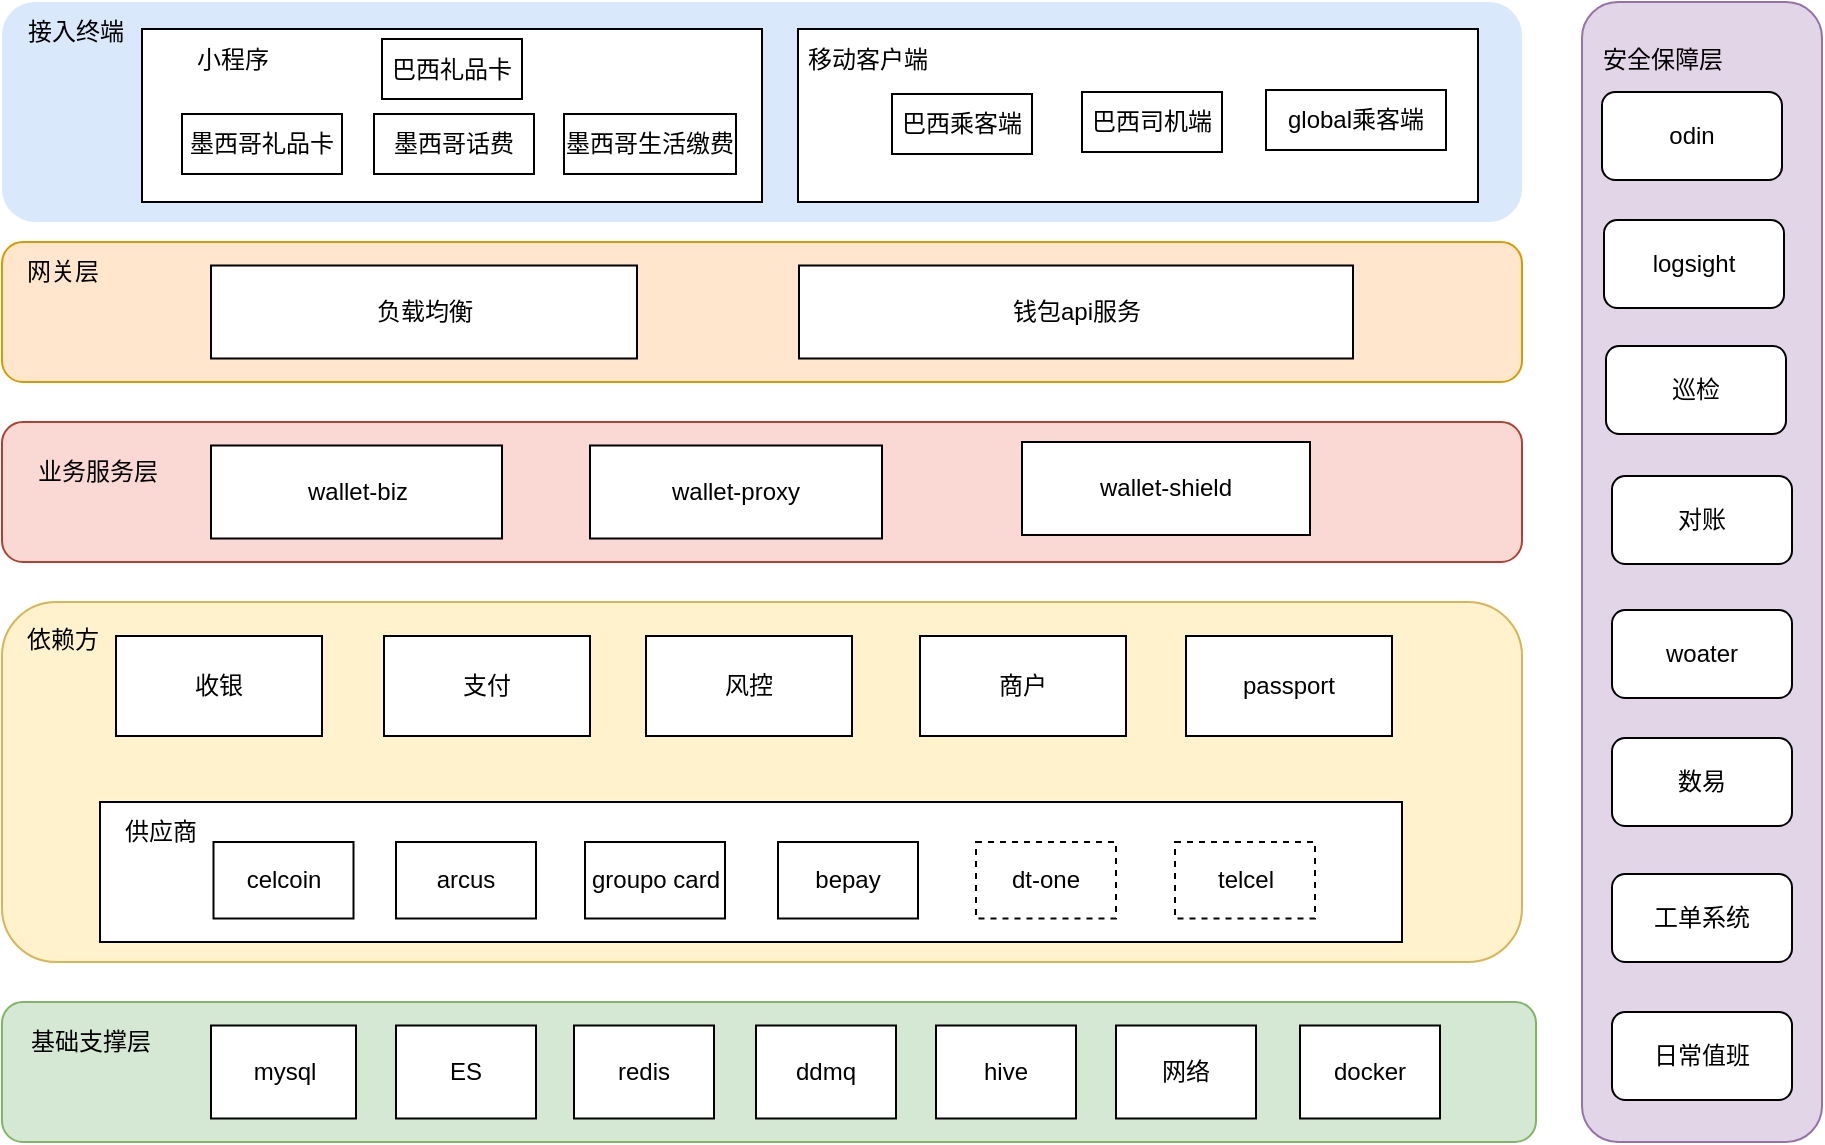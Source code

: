 <mxfile version="21.1.7" type="github">
  <diagram name="第 1 页" id="PDtI5TwQijoS2rOWNoLW">
    <mxGraphModel dx="2133" dy="836" grid="1" gridSize="10" guides="1" tooltips="1" connect="1" arrows="1" fold="1" page="1" pageScale="1" pageWidth="827" pageHeight="1169" math="0" shadow="0">
      <root>
        <mxCell id="0" />
        <mxCell id="1" parent="0" />
        <mxCell id="_h85zgaVH8Z0qXRfAyIR-1" value="" style="rounded=1;whiteSpace=wrap;html=1;fillColor=#dae8fc;strokeColor=none;" vertex="1" parent="1">
          <mxGeometry x="-800" y="100" width="760" height="110" as="geometry" />
        </mxCell>
        <mxCell id="_h85zgaVH8Z0qXRfAyIR-10" value="" style="rounded=0;whiteSpace=wrap;html=1;" vertex="1" parent="1">
          <mxGeometry x="-730" y="113.5" width="310" height="86.5" as="geometry" />
        </mxCell>
        <mxCell id="_h85zgaVH8Z0qXRfAyIR-11" value="" style="rounded=0;whiteSpace=wrap;html=1;" vertex="1" parent="1">
          <mxGeometry x="-402" y="113.5" width="340" height="86.5" as="geometry" />
        </mxCell>
        <mxCell id="_h85zgaVH8Z0qXRfAyIR-12" value="移动客户端" style="text;html=1;strokeColor=none;fillColor=none;align=center;verticalAlign=middle;whiteSpace=wrap;rounded=0;" vertex="1" parent="1">
          <mxGeometry x="-412" y="113.5" width="90" height="30" as="geometry" />
        </mxCell>
        <mxCell id="_h85zgaVH8Z0qXRfAyIR-13" value="巴西乘客端" style="rounded=0;whiteSpace=wrap;html=1;" vertex="1" parent="1">
          <mxGeometry x="-355" y="146" width="70" height="30" as="geometry" />
        </mxCell>
        <mxCell id="_h85zgaVH8Z0qXRfAyIR-14" value="巴西司机端" style="rounded=0;whiteSpace=wrap;html=1;" vertex="1" parent="1">
          <mxGeometry x="-260" y="145" width="70" height="30" as="geometry" />
        </mxCell>
        <mxCell id="_h85zgaVH8Z0qXRfAyIR-15" value="global乘客端" style="rounded=0;whiteSpace=wrap;html=1;" vertex="1" parent="1">
          <mxGeometry x="-168" y="144" width="90" height="30" as="geometry" />
        </mxCell>
        <mxCell id="_h85zgaVH8Z0qXRfAyIR-16" value="小程序" style="text;html=1;align=center;verticalAlign=middle;resizable=0;points=[];autosize=1;strokeColor=none;fillColor=none;" vertex="1" parent="1">
          <mxGeometry x="-715" y="113.5" width="60" height="30" as="geometry" />
        </mxCell>
        <mxCell id="_h85zgaVH8Z0qXRfAyIR-17" value="巴西礼品卡" style="rounded=0;whiteSpace=wrap;html=1;" vertex="1" parent="1">
          <mxGeometry x="-610" y="118.5" width="70" height="30" as="geometry" />
        </mxCell>
        <mxCell id="_h85zgaVH8Z0qXRfAyIR-18" value="墨西哥礼品卡" style="rounded=0;whiteSpace=wrap;html=1;" vertex="1" parent="1">
          <mxGeometry x="-710" y="156" width="80" height="30" as="geometry" />
        </mxCell>
        <mxCell id="_h85zgaVH8Z0qXRfAyIR-19" value="墨西哥话费" style="rounded=0;whiteSpace=wrap;html=1;" vertex="1" parent="1">
          <mxGeometry x="-614" y="156" width="80" height="30" as="geometry" />
        </mxCell>
        <mxCell id="_h85zgaVH8Z0qXRfAyIR-20" value="墨西哥生活缴费" style="rounded=0;whiteSpace=wrap;html=1;" vertex="1" parent="1">
          <mxGeometry x="-519" y="156" width="86" height="30" as="geometry" />
        </mxCell>
        <mxCell id="_h85zgaVH8Z0qXRfAyIR-23" value="" style="rounded=1;whiteSpace=wrap;html=1;fillColor=#ffe6cc;strokeColor=#d79b00;" vertex="1" parent="1">
          <mxGeometry x="-800" y="220" width="760" height="70" as="geometry" />
        </mxCell>
        <mxCell id="_h85zgaVH8Z0qXRfAyIR-28" value="负载均衡" style="rounded=0;whiteSpace=wrap;html=1;" vertex="1" parent="1">
          <mxGeometry x="-695.5" y="231.75" width="213" height="46.5" as="geometry" />
        </mxCell>
        <mxCell id="_h85zgaVH8Z0qXRfAyIR-29" value="钱包api服务" style="rounded=0;whiteSpace=wrap;html=1;" vertex="1" parent="1">
          <mxGeometry x="-401.5" y="231.75" width="277" height="46.5" as="geometry" />
        </mxCell>
        <mxCell id="_h85zgaVH8Z0qXRfAyIR-40" value="接入终端" style="text;html=1;strokeColor=none;fillColor=none;align=center;verticalAlign=middle;whiteSpace=wrap;rounded=0;" vertex="1" parent="1">
          <mxGeometry x="-793" y="100" width="60" height="30" as="geometry" />
        </mxCell>
        <mxCell id="_h85zgaVH8Z0qXRfAyIR-41" value="网关层" style="text;html=1;align=center;verticalAlign=middle;resizable=0;points=[];autosize=1;strokeColor=none;fillColor=none;" vertex="1" parent="1">
          <mxGeometry x="-800" y="220" width="60" height="30" as="geometry" />
        </mxCell>
        <mxCell id="_h85zgaVH8Z0qXRfAyIR-42" value="" style="rounded=1;whiteSpace=wrap;html=1;fillColor=#fad9d5;strokeColor=#ae4132;" vertex="1" parent="1">
          <mxGeometry x="-800" y="310" width="760" height="70" as="geometry" />
        </mxCell>
        <mxCell id="_h85zgaVH8Z0qXRfAyIR-43" value="业务服务层" style="text;html=1;strokeColor=none;fillColor=none;align=center;verticalAlign=middle;whiteSpace=wrap;rounded=0;" vertex="1" parent="1">
          <mxGeometry x="-800" y="320" width="96" height="30" as="geometry" />
        </mxCell>
        <mxCell id="_h85zgaVH8Z0qXRfAyIR-44" value="wallet-biz" style="rounded=0;whiteSpace=wrap;html=1;" vertex="1" parent="1">
          <mxGeometry x="-695.5" y="321.75" width="145.5" height="46.5" as="geometry" />
        </mxCell>
        <mxCell id="_h85zgaVH8Z0qXRfAyIR-45" value="wallet-proxy" style="rounded=0;whiteSpace=wrap;html=1;" vertex="1" parent="1">
          <mxGeometry x="-506" y="321.75" width="146" height="46.5" as="geometry" />
        </mxCell>
        <mxCell id="_h85zgaVH8Z0qXRfAyIR-46" value="wallet-shield" style="rounded=0;whiteSpace=wrap;html=1;" vertex="1" parent="1">
          <mxGeometry x="-290" y="320" width="144" height="46.5" as="geometry" />
        </mxCell>
        <mxCell id="_h85zgaVH8Z0qXRfAyIR-47" value="" style="rounded=1;whiteSpace=wrap;html=1;fillColor=#d5e8d4;strokeColor=#82b366;" vertex="1" parent="1">
          <mxGeometry x="-800" y="600" width="767" height="70" as="geometry" />
        </mxCell>
        <mxCell id="_h85zgaVH8Z0qXRfAyIR-48" value="基础支撑层" style="text;html=1;align=center;verticalAlign=middle;resizable=0;points=[];autosize=1;strokeColor=none;fillColor=none;" vertex="1" parent="1">
          <mxGeometry x="-796" y="605" width="80" height="30" as="geometry" />
        </mxCell>
        <mxCell id="_h85zgaVH8Z0qXRfAyIR-49" value="mysql" style="rounded=0;whiteSpace=wrap;html=1;" vertex="1" parent="1">
          <mxGeometry x="-695.5" y="611.75" width="72.5" height="46.5" as="geometry" />
        </mxCell>
        <mxCell id="_h85zgaVH8Z0qXRfAyIR-50" value="ES" style="rounded=0;whiteSpace=wrap;html=1;" vertex="1" parent="1">
          <mxGeometry x="-603" y="611.75" width="70" height="46.5" as="geometry" />
        </mxCell>
        <mxCell id="_h85zgaVH8Z0qXRfAyIR-51" value="redis" style="rounded=0;whiteSpace=wrap;html=1;" vertex="1" parent="1">
          <mxGeometry x="-514" y="611.75" width="70" height="46.5" as="geometry" />
        </mxCell>
        <mxCell id="_h85zgaVH8Z0qXRfAyIR-52" value="ddmq" style="rounded=0;whiteSpace=wrap;html=1;" vertex="1" parent="1">
          <mxGeometry x="-423" y="611.75" width="70" height="46.5" as="geometry" />
        </mxCell>
        <mxCell id="_h85zgaVH8Z0qXRfAyIR-53" value="hive" style="rounded=0;whiteSpace=wrap;html=1;" vertex="1" parent="1">
          <mxGeometry x="-333" y="611.75" width="70" height="46.5" as="geometry" />
        </mxCell>
        <mxCell id="_h85zgaVH8Z0qXRfAyIR-54" value="网络" style="rounded=0;whiteSpace=wrap;html=1;" vertex="1" parent="1">
          <mxGeometry x="-243" y="611.75" width="70" height="46.5" as="geometry" />
        </mxCell>
        <mxCell id="_h85zgaVH8Z0qXRfAyIR-55" value="docker" style="rounded=0;whiteSpace=wrap;html=1;" vertex="1" parent="1">
          <mxGeometry x="-151" y="611.75" width="70" height="46.5" as="geometry" />
        </mxCell>
        <mxCell id="_h85zgaVH8Z0qXRfAyIR-57" value="" style="rounded=1;whiteSpace=wrap;html=1;fillColor=#fff2cc;strokeColor=#d6b656;" vertex="1" parent="1">
          <mxGeometry x="-800" y="400" width="760" height="180" as="geometry" />
        </mxCell>
        <mxCell id="_h85zgaVH8Z0qXRfAyIR-58" value="依赖方" style="text;html=1;align=center;verticalAlign=middle;resizable=0;points=[];autosize=1;strokeColor=none;fillColor=none;" vertex="1" parent="1">
          <mxGeometry x="-800" y="404" width="60" height="30" as="geometry" />
        </mxCell>
        <mxCell id="_h85zgaVH8Z0qXRfAyIR-59" value="收银" style="rounded=0;whiteSpace=wrap;html=1;" vertex="1" parent="1">
          <mxGeometry x="-743" y="417" width="103" height="50" as="geometry" />
        </mxCell>
        <mxCell id="_h85zgaVH8Z0qXRfAyIR-60" value="支付" style="rounded=0;whiteSpace=wrap;html=1;" vertex="1" parent="1">
          <mxGeometry x="-609" y="417" width="103" height="50" as="geometry" />
        </mxCell>
        <mxCell id="_h85zgaVH8Z0qXRfAyIR-61" value="风控" style="rounded=0;whiteSpace=wrap;html=1;" vertex="1" parent="1">
          <mxGeometry x="-478" y="417" width="103" height="50" as="geometry" />
        </mxCell>
        <mxCell id="_h85zgaVH8Z0qXRfAyIR-62" value="商户" style="rounded=0;whiteSpace=wrap;html=1;" vertex="1" parent="1">
          <mxGeometry x="-341" y="417" width="103" height="50" as="geometry" />
        </mxCell>
        <mxCell id="_h85zgaVH8Z0qXRfAyIR-63" value="passport" style="rounded=0;whiteSpace=wrap;html=1;" vertex="1" parent="1">
          <mxGeometry x="-208" y="417" width="103" height="50" as="geometry" />
        </mxCell>
        <mxCell id="_h85zgaVH8Z0qXRfAyIR-64" value="" style="rounded=0;whiteSpace=wrap;html=1;" vertex="1" parent="1">
          <mxGeometry x="-751" y="500" width="651" height="70" as="geometry" />
        </mxCell>
        <mxCell id="_h85zgaVH8Z0qXRfAyIR-65" value="供应商" style="text;html=1;align=center;verticalAlign=middle;resizable=0;points=[];autosize=1;strokeColor=none;fillColor=none;" vertex="1" parent="1">
          <mxGeometry x="-751" y="500" width="60" height="30" as="geometry" />
        </mxCell>
        <mxCell id="_h85zgaVH8Z0qXRfAyIR-66" value="celcoin" style="rounded=0;whiteSpace=wrap;html=1;" vertex="1" parent="1">
          <mxGeometry x="-694.25" y="520" width="70" height="38.25" as="geometry" />
        </mxCell>
        <mxCell id="_h85zgaVH8Z0qXRfAyIR-67" value="arcus" style="rounded=0;whiteSpace=wrap;html=1;" vertex="1" parent="1">
          <mxGeometry x="-603" y="520" width="70" height="38.25" as="geometry" />
        </mxCell>
        <mxCell id="_h85zgaVH8Z0qXRfAyIR-68" value="groupo card" style="rounded=0;whiteSpace=wrap;html=1;" vertex="1" parent="1">
          <mxGeometry x="-508.5" y="520" width="70" height="38.25" as="geometry" />
        </mxCell>
        <mxCell id="_h85zgaVH8Z0qXRfAyIR-69" value="dt-one" style="rounded=0;whiteSpace=wrap;html=1;dashed=1;" vertex="1" parent="1">
          <mxGeometry x="-313" y="520" width="70" height="38.25" as="geometry" />
        </mxCell>
        <mxCell id="_h85zgaVH8Z0qXRfAyIR-70" value="bepay" style="rounded=0;whiteSpace=wrap;html=1;" vertex="1" parent="1">
          <mxGeometry x="-412" y="520" width="70" height="38.25" as="geometry" />
        </mxCell>
        <mxCell id="_h85zgaVH8Z0qXRfAyIR-71" value="telcel" style="rounded=0;whiteSpace=wrap;html=1;dashed=1;" vertex="1" parent="1">
          <mxGeometry x="-213.5" y="520" width="70" height="38.25" as="geometry" />
        </mxCell>
        <mxCell id="_h85zgaVH8Z0qXRfAyIR-72" value="" style="rounded=1;whiteSpace=wrap;html=1;fillColor=#e1d5e7;strokeColor=#9673a6;" vertex="1" parent="1">
          <mxGeometry x="-10" y="100" width="120" height="570" as="geometry" />
        </mxCell>
        <mxCell id="_h85zgaVH8Z0qXRfAyIR-73" value="安全保障层" style="text;html=1;align=center;verticalAlign=middle;resizable=0;points=[];autosize=1;strokeColor=none;fillColor=none;" vertex="1" parent="1">
          <mxGeometry x="-10" y="113.5" width="80" height="30" as="geometry" />
        </mxCell>
        <mxCell id="_h85zgaVH8Z0qXRfAyIR-74" value="odin" style="rounded=1;whiteSpace=wrap;html=1;" vertex="1" parent="1">
          <mxGeometry y="145" width="90" height="44" as="geometry" />
        </mxCell>
        <mxCell id="_h85zgaVH8Z0qXRfAyIR-75" value="logsight" style="rounded=1;whiteSpace=wrap;html=1;" vertex="1" parent="1">
          <mxGeometry x="1" y="209" width="90" height="44" as="geometry" />
        </mxCell>
        <mxCell id="_h85zgaVH8Z0qXRfAyIR-76" value="巡检" style="rounded=1;whiteSpace=wrap;html=1;" vertex="1" parent="1">
          <mxGeometry x="2" y="272" width="90" height="44" as="geometry" />
        </mxCell>
        <mxCell id="_h85zgaVH8Z0qXRfAyIR-77" value="对账" style="rounded=1;whiteSpace=wrap;html=1;" vertex="1" parent="1">
          <mxGeometry x="5" y="337" width="90" height="44" as="geometry" />
        </mxCell>
        <mxCell id="_h85zgaVH8Z0qXRfAyIR-78" value="woater" style="rounded=1;whiteSpace=wrap;html=1;" vertex="1" parent="1">
          <mxGeometry x="5" y="404" width="90" height="44" as="geometry" />
        </mxCell>
        <mxCell id="_h85zgaVH8Z0qXRfAyIR-79" value="数易" style="rounded=1;whiteSpace=wrap;html=1;" vertex="1" parent="1">
          <mxGeometry x="5" y="468" width="90" height="44" as="geometry" />
        </mxCell>
        <mxCell id="_h85zgaVH8Z0qXRfAyIR-80" value="工单系统" style="rounded=1;whiteSpace=wrap;html=1;" vertex="1" parent="1">
          <mxGeometry x="5" y="536" width="90" height="44" as="geometry" />
        </mxCell>
        <mxCell id="_h85zgaVH8Z0qXRfAyIR-81" value="日常值班" style="rounded=1;whiteSpace=wrap;html=1;" vertex="1" parent="1">
          <mxGeometry x="5" y="605" width="90" height="44" as="geometry" />
        </mxCell>
      </root>
    </mxGraphModel>
  </diagram>
</mxfile>
